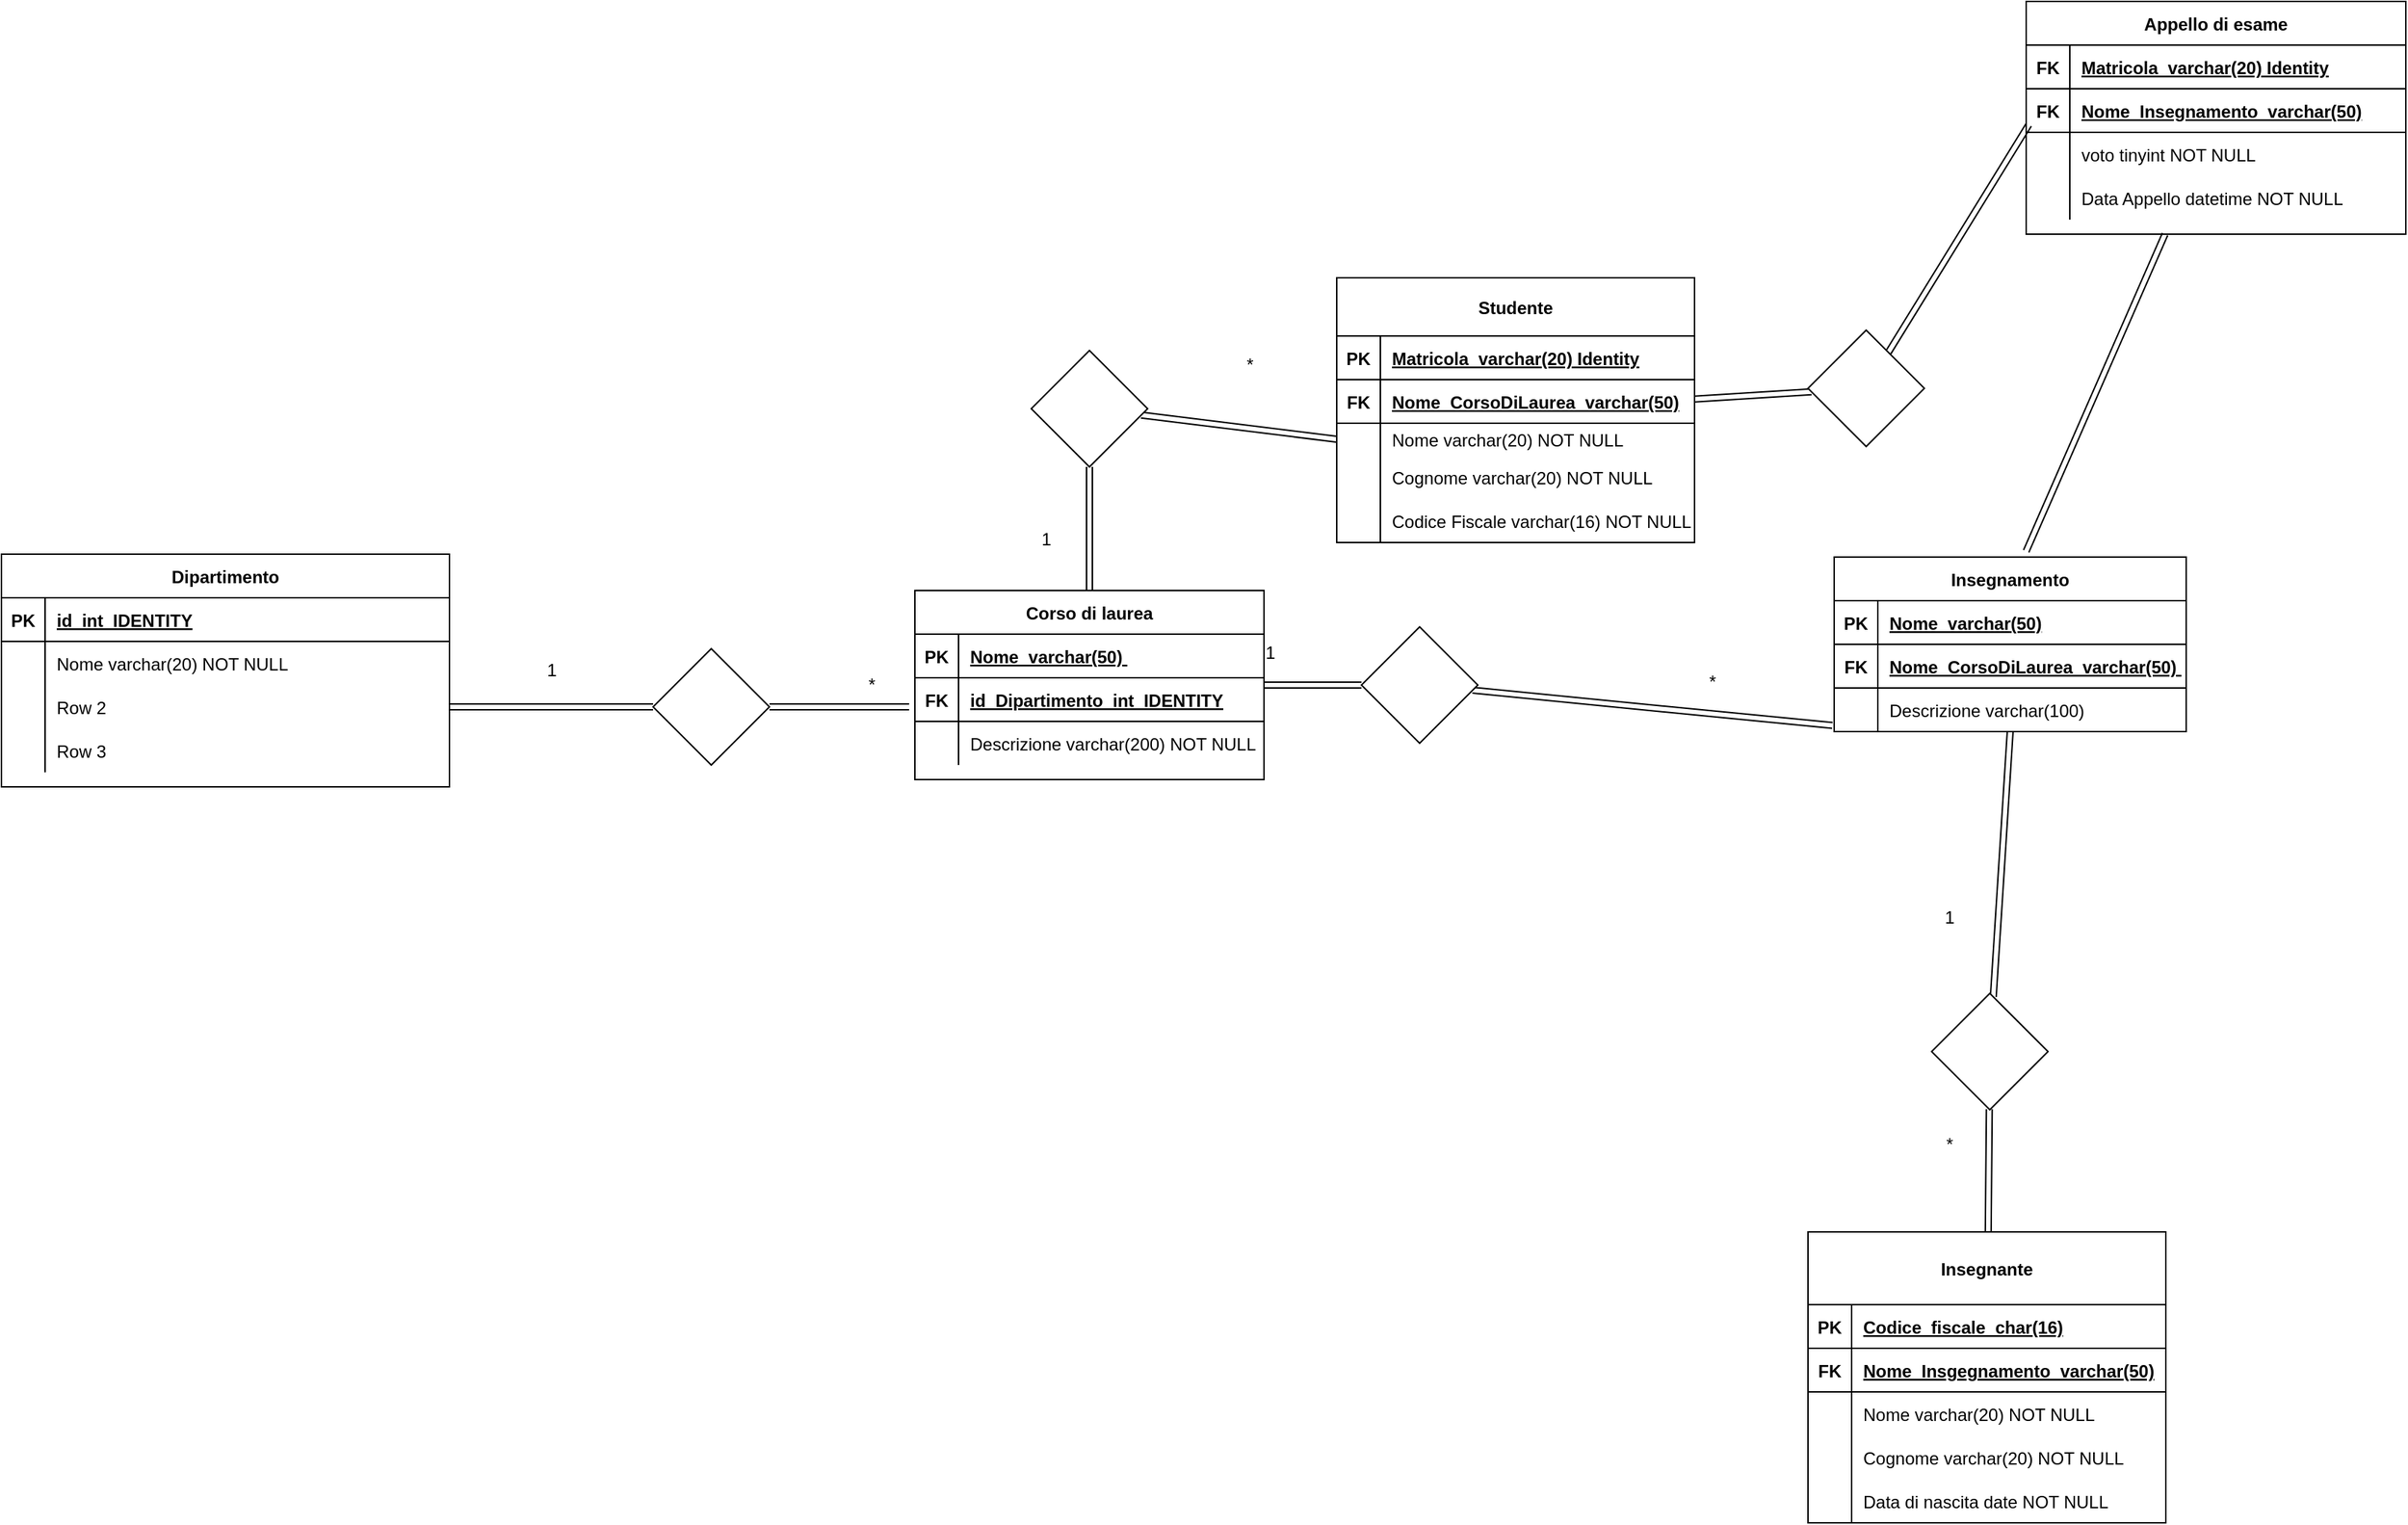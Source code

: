 <mxfile version="17.4.6" type="github"><diagram id="tp0mghOKLMybF7YF2bIW" name="Page-1"><mxGraphModel dx="2211" dy="1888" grid="1" gridSize="12" guides="1" tooltips="1" connect="1" arrows="1" fold="1" page="1" pageScale="1" pageWidth="827" pageHeight="1169" math="0" shadow="0"><root><mxCell id="0"/><mxCell id="1" parent="0"/><mxCell id="RvV6Ns8HJTamH829XiE9-1" value="Dipartimento" style="shape=table;startSize=30;container=1;collapsible=1;childLayout=tableLayout;fixedRows=1;rowLines=0;fontStyle=1;align=center;resizeLast=1;" vertex="1" parent="1"><mxGeometry x="-648" y="230" width="308" height="160" as="geometry"/></mxCell><mxCell id="RvV6Ns8HJTamH829XiE9-2" value="" style="shape=tableRow;horizontal=0;startSize=0;swimlaneHead=0;swimlaneBody=0;fillColor=none;collapsible=0;dropTarget=0;points=[[0,0.5],[1,0.5]];portConstraint=eastwest;top=0;left=0;right=0;bottom=1;" vertex="1" parent="RvV6Ns8HJTamH829XiE9-1"><mxGeometry y="30" width="308" height="30" as="geometry"/></mxCell><mxCell id="RvV6Ns8HJTamH829XiE9-3" value="PK" style="shape=partialRectangle;connectable=0;fillColor=none;top=0;left=0;bottom=0;right=0;fontStyle=1;overflow=hidden;" vertex="1" parent="RvV6Ns8HJTamH829XiE9-2"><mxGeometry width="30" height="30" as="geometry"><mxRectangle width="30" height="30" as="alternateBounds"/></mxGeometry></mxCell><mxCell id="RvV6Ns8HJTamH829XiE9-4" value="id_int_IDENTITY" style="shape=partialRectangle;connectable=0;fillColor=none;top=0;left=0;bottom=0;right=0;align=left;spacingLeft=6;fontStyle=5;overflow=hidden;" vertex="1" parent="RvV6Ns8HJTamH829XiE9-2"><mxGeometry x="30" width="278" height="30" as="geometry"><mxRectangle width="278" height="30" as="alternateBounds"/></mxGeometry></mxCell><mxCell id="RvV6Ns8HJTamH829XiE9-5" value="" style="shape=tableRow;horizontal=0;startSize=0;swimlaneHead=0;swimlaneBody=0;fillColor=none;collapsible=0;dropTarget=0;points=[[0,0.5],[1,0.5]];portConstraint=eastwest;top=0;left=0;right=0;bottom=0;" vertex="1" parent="RvV6Ns8HJTamH829XiE9-1"><mxGeometry y="60" width="308" height="30" as="geometry"/></mxCell><mxCell id="RvV6Ns8HJTamH829XiE9-6" value="" style="shape=partialRectangle;connectable=0;fillColor=none;top=0;left=0;bottom=0;right=0;editable=1;overflow=hidden;" vertex="1" parent="RvV6Ns8HJTamH829XiE9-5"><mxGeometry width="30" height="30" as="geometry"><mxRectangle width="30" height="30" as="alternateBounds"/></mxGeometry></mxCell><mxCell id="RvV6Ns8HJTamH829XiE9-7" value="Nome varchar(20) NOT NULL" style="shape=partialRectangle;connectable=0;fillColor=none;top=0;left=0;bottom=0;right=0;align=left;spacingLeft=6;overflow=hidden;" vertex="1" parent="RvV6Ns8HJTamH829XiE9-5"><mxGeometry x="30" width="278" height="30" as="geometry"><mxRectangle width="278" height="30" as="alternateBounds"/></mxGeometry></mxCell><mxCell id="RvV6Ns8HJTamH829XiE9-8" value="" style="shape=tableRow;horizontal=0;startSize=0;swimlaneHead=0;swimlaneBody=0;fillColor=none;collapsible=0;dropTarget=0;points=[[0,0.5],[1,0.5]];portConstraint=eastwest;top=0;left=0;right=0;bottom=0;" vertex="1" parent="RvV6Ns8HJTamH829XiE9-1"><mxGeometry y="90" width="308" height="30" as="geometry"/></mxCell><mxCell id="RvV6Ns8HJTamH829XiE9-9" value="" style="shape=partialRectangle;connectable=0;fillColor=none;top=0;left=0;bottom=0;right=0;editable=1;overflow=hidden;" vertex="1" parent="RvV6Ns8HJTamH829XiE9-8"><mxGeometry width="30" height="30" as="geometry"><mxRectangle width="30" height="30" as="alternateBounds"/></mxGeometry></mxCell><mxCell id="RvV6Ns8HJTamH829XiE9-10" value="Row 2" style="shape=partialRectangle;connectable=0;fillColor=none;top=0;left=0;bottom=0;right=0;align=left;spacingLeft=6;overflow=hidden;" vertex="1" parent="RvV6Ns8HJTamH829XiE9-8"><mxGeometry x="30" width="278" height="30" as="geometry"><mxRectangle width="278" height="30" as="alternateBounds"/></mxGeometry></mxCell><mxCell id="RvV6Ns8HJTamH829XiE9-11" value="" style="shape=tableRow;horizontal=0;startSize=0;swimlaneHead=0;swimlaneBody=0;fillColor=none;collapsible=0;dropTarget=0;points=[[0,0.5],[1,0.5]];portConstraint=eastwest;top=0;left=0;right=0;bottom=0;" vertex="1" parent="RvV6Ns8HJTamH829XiE9-1"><mxGeometry y="120" width="308" height="30" as="geometry"/></mxCell><mxCell id="RvV6Ns8HJTamH829XiE9-12" value="" style="shape=partialRectangle;connectable=0;fillColor=none;top=0;left=0;bottom=0;right=0;editable=1;overflow=hidden;" vertex="1" parent="RvV6Ns8HJTamH829XiE9-11"><mxGeometry width="30" height="30" as="geometry"><mxRectangle width="30" height="30" as="alternateBounds"/></mxGeometry></mxCell><mxCell id="RvV6Ns8HJTamH829XiE9-13" value="Row 3" style="shape=partialRectangle;connectable=0;fillColor=none;top=0;left=0;bottom=0;right=0;align=left;spacingLeft=6;overflow=hidden;" vertex="1" parent="RvV6Ns8HJTamH829XiE9-11"><mxGeometry x="30" width="278" height="30" as="geometry"><mxRectangle width="278" height="30" as="alternateBounds"/></mxGeometry></mxCell><mxCell id="RvV6Ns8HJTamH829XiE9-88" value="" style="edgeStyle=none;shape=link;rounded=0;orthogonalLoop=1;jettySize=auto;html=1;" edge="1" parent="1" source="RvV6Ns8HJTamH829XiE9-14" target="RvV6Ns8HJTamH829XiE9-87"><mxGeometry relative="1" as="geometry"/></mxCell><mxCell id="RvV6Ns8HJTamH829XiE9-112" value="" style="edgeStyle=none;shape=link;rounded=0;orthogonalLoop=1;jettySize=auto;html=1;" edge="1" parent="1" source="RvV6Ns8HJTamH829XiE9-14" target="RvV6Ns8HJTamH829XiE9-111"><mxGeometry relative="1" as="geometry"/></mxCell><mxCell id="RvV6Ns8HJTamH829XiE9-14" value="Corso di laurea" style="shape=table;startSize=30;container=1;collapsible=1;childLayout=tableLayout;fixedRows=1;rowLines=0;fontStyle=1;align=center;resizeLast=1;" vertex="1" parent="1"><mxGeometry x="-20" y="255" width="240" height="130" as="geometry"/></mxCell><mxCell id="RvV6Ns8HJTamH829XiE9-15" value="" style="shape=tableRow;horizontal=0;startSize=0;swimlaneHead=0;swimlaneBody=0;fillColor=none;collapsible=0;dropTarget=0;points=[[0,0.5],[1,0.5]];portConstraint=eastwest;top=0;left=0;right=0;bottom=1;" vertex="1" parent="RvV6Ns8HJTamH829XiE9-14"><mxGeometry y="30" width="240" height="30" as="geometry"/></mxCell><mxCell id="RvV6Ns8HJTamH829XiE9-16" value="PK" style="shape=partialRectangle;connectable=0;fillColor=none;top=0;left=0;bottom=0;right=0;fontStyle=1;overflow=hidden;" vertex="1" parent="RvV6Ns8HJTamH829XiE9-15"><mxGeometry width="30" height="30" as="geometry"><mxRectangle width="30" height="30" as="alternateBounds"/></mxGeometry></mxCell><mxCell id="RvV6Ns8HJTamH829XiE9-17" value="Nome_varchar(50) " style="shape=partialRectangle;connectable=0;fillColor=none;top=0;left=0;bottom=0;right=0;align=left;spacingLeft=6;fontStyle=5;overflow=hidden;" vertex="1" parent="RvV6Ns8HJTamH829XiE9-15"><mxGeometry x="30" width="210" height="30" as="geometry"><mxRectangle width="210" height="30" as="alternateBounds"/></mxGeometry></mxCell><mxCell id="RvV6Ns8HJTamH829XiE9-135" style="shape=tableRow;horizontal=0;startSize=0;swimlaneHead=0;swimlaneBody=0;fillColor=none;collapsible=0;dropTarget=0;points=[[0,0.5],[1,0.5]];portConstraint=eastwest;top=0;left=0;right=0;bottom=1;" vertex="1" parent="RvV6Ns8HJTamH829XiE9-14"><mxGeometry y="60" width="240" height="30" as="geometry"/></mxCell><mxCell id="RvV6Ns8HJTamH829XiE9-136" value="FK" style="shape=partialRectangle;connectable=0;fillColor=none;top=0;left=0;bottom=0;right=0;fontStyle=1;overflow=hidden;" vertex="1" parent="RvV6Ns8HJTamH829XiE9-135"><mxGeometry width="30" height="30" as="geometry"><mxRectangle width="30" height="30" as="alternateBounds"/></mxGeometry></mxCell><mxCell id="RvV6Ns8HJTamH829XiE9-137" value="id_Dipartimento_int_IDENTITY" style="shape=partialRectangle;connectable=0;fillColor=none;top=0;left=0;bottom=0;right=0;align=left;spacingLeft=6;fontStyle=5;overflow=hidden;" vertex="1" parent="RvV6Ns8HJTamH829XiE9-135"><mxGeometry x="30" width="210" height="30" as="geometry"><mxRectangle width="210" height="30" as="alternateBounds"/></mxGeometry></mxCell><mxCell id="RvV6Ns8HJTamH829XiE9-18" value="" style="shape=tableRow;horizontal=0;startSize=0;swimlaneHead=0;swimlaneBody=0;fillColor=none;collapsible=0;dropTarget=0;points=[[0,0.5],[1,0.5]];portConstraint=eastwest;top=0;left=0;right=0;bottom=0;" vertex="1" parent="RvV6Ns8HJTamH829XiE9-14"><mxGeometry y="90" width="240" height="30" as="geometry"/></mxCell><mxCell id="RvV6Ns8HJTamH829XiE9-19" value="" style="shape=partialRectangle;connectable=0;fillColor=none;top=0;left=0;bottom=0;right=0;editable=1;overflow=hidden;" vertex="1" parent="RvV6Ns8HJTamH829XiE9-18"><mxGeometry width="30" height="30" as="geometry"><mxRectangle width="30" height="30" as="alternateBounds"/></mxGeometry></mxCell><mxCell id="RvV6Ns8HJTamH829XiE9-20" value="Descrizione varchar(200) NOT NULL" style="shape=partialRectangle;connectable=0;fillColor=none;top=0;left=0;bottom=0;right=0;align=left;spacingLeft=6;overflow=hidden;" vertex="1" parent="RvV6Ns8HJTamH829XiE9-18"><mxGeometry x="30" width="210" height="30" as="geometry"><mxRectangle width="210" height="30" as="alternateBounds"/></mxGeometry></mxCell><mxCell id="RvV6Ns8HJTamH829XiE9-110" style="edgeStyle=none;shape=link;rounded=0;orthogonalLoop=1;jettySize=auto;html=1;entryX=1;entryY=0.5;entryDx=0;entryDy=0;" edge="1" parent="RvV6Ns8HJTamH829XiE9-14" source="RvV6Ns8HJTamH829XiE9-21" target="RvV6Ns8HJTamH829XiE9-21"><mxGeometry relative="1" as="geometry"/></mxCell><mxCell id="RvV6Ns8HJTamH829XiE9-142" value="" style="edgeStyle=none;shape=link;rounded=0;orthogonalLoop=1;jettySize=auto;html=1;" edge="1" parent="1" source="RvV6Ns8HJTamH829XiE9-27" target="RvV6Ns8HJTamH829XiE9-141"><mxGeometry relative="1" as="geometry"/></mxCell><mxCell id="RvV6Ns8HJTamH829XiE9-27" value="Studente" style="shape=table;startSize=40;container=1;collapsible=1;childLayout=tableLayout;fixedRows=1;rowLines=0;fontStyle=1;align=center;resizeLast=1;" vertex="1" parent="1"><mxGeometry x="270" y="40" width="246" height="182" as="geometry"/></mxCell><mxCell id="RvV6Ns8HJTamH829XiE9-28" value="" style="shape=tableRow;horizontal=0;startSize=0;swimlaneHead=0;swimlaneBody=0;fillColor=none;collapsible=0;dropTarget=0;points=[[0,0.5],[1,0.5]];portConstraint=eastwest;top=0;left=0;right=0;bottom=1;" vertex="1" parent="RvV6Ns8HJTamH829XiE9-27"><mxGeometry y="40" width="246" height="30" as="geometry"/></mxCell><mxCell id="RvV6Ns8HJTamH829XiE9-29" value="PK" style="shape=partialRectangle;connectable=0;fillColor=none;top=0;left=0;bottom=0;right=0;fontStyle=1;overflow=hidden;" vertex="1" parent="RvV6Ns8HJTamH829XiE9-28"><mxGeometry width="30" height="30" as="geometry"><mxRectangle width="30" height="30" as="alternateBounds"/></mxGeometry></mxCell><mxCell id="RvV6Ns8HJTamH829XiE9-30" value="Matricola_varchar(20) Identity" style="shape=partialRectangle;connectable=0;fillColor=none;top=0;left=0;bottom=0;right=0;align=left;spacingLeft=6;fontStyle=5;overflow=hidden;" vertex="1" parent="RvV6Ns8HJTamH829XiE9-28"><mxGeometry x="30" width="216" height="30" as="geometry"><mxRectangle width="216" height="30" as="alternateBounds"/></mxGeometry></mxCell><mxCell id="RvV6Ns8HJTamH829XiE9-169" style="shape=tableRow;horizontal=0;startSize=0;swimlaneHead=0;swimlaneBody=0;fillColor=none;collapsible=0;dropTarget=0;points=[[0,0.5],[1,0.5]];portConstraint=eastwest;top=0;left=0;right=0;bottom=1;" vertex="1" parent="RvV6Ns8HJTamH829XiE9-27"><mxGeometry y="70" width="246" height="30" as="geometry"/></mxCell><mxCell id="RvV6Ns8HJTamH829XiE9-170" value="FK" style="shape=partialRectangle;connectable=0;fillColor=none;top=0;left=0;bottom=0;right=0;fontStyle=1;overflow=hidden;" vertex="1" parent="RvV6Ns8HJTamH829XiE9-169"><mxGeometry width="30" height="30" as="geometry"><mxRectangle width="30" height="30" as="alternateBounds"/></mxGeometry></mxCell><mxCell id="RvV6Ns8HJTamH829XiE9-171" value="Nome_CorsoDiLaurea_varchar(50)" style="shape=partialRectangle;connectable=0;fillColor=none;top=0;left=0;bottom=0;right=0;align=left;spacingLeft=6;fontStyle=5;overflow=hidden;" vertex="1" parent="RvV6Ns8HJTamH829XiE9-169"><mxGeometry x="30" width="216" height="30" as="geometry"><mxRectangle width="216" height="30" as="alternateBounds"/></mxGeometry></mxCell><mxCell id="RvV6Ns8HJTamH829XiE9-31" value="" style="shape=tableRow;horizontal=0;startSize=0;swimlaneHead=0;swimlaneBody=0;fillColor=none;collapsible=0;dropTarget=0;points=[[0,0.5],[1,0.5]];portConstraint=eastwest;top=0;left=0;right=0;bottom=0;" vertex="1" parent="RvV6Ns8HJTamH829XiE9-27"><mxGeometry y="100" width="246" height="22" as="geometry"/></mxCell><mxCell id="RvV6Ns8HJTamH829XiE9-32" value="" style="shape=partialRectangle;connectable=0;fillColor=none;top=0;left=0;bottom=0;right=0;editable=1;overflow=hidden;" vertex="1" parent="RvV6Ns8HJTamH829XiE9-31"><mxGeometry width="30" height="22" as="geometry"><mxRectangle width="30" height="22" as="alternateBounds"/></mxGeometry></mxCell><mxCell id="RvV6Ns8HJTamH829XiE9-33" value="Nome varchar(20) NOT NULL" style="shape=partialRectangle;connectable=0;fillColor=none;top=0;left=0;bottom=0;right=0;align=left;spacingLeft=6;overflow=hidden;" vertex="1" parent="RvV6Ns8HJTamH829XiE9-31"><mxGeometry x="30" width="216" height="22" as="geometry"><mxRectangle width="216" height="22" as="alternateBounds"/></mxGeometry></mxCell><mxCell id="RvV6Ns8HJTamH829XiE9-34" value="" style="shape=tableRow;horizontal=0;startSize=0;swimlaneHead=0;swimlaneBody=0;fillColor=none;collapsible=0;dropTarget=0;points=[[0,0.5],[1,0.5]];portConstraint=eastwest;top=0;left=0;right=0;bottom=0;" vertex="1" parent="RvV6Ns8HJTamH829XiE9-27"><mxGeometry y="122" width="246" height="30" as="geometry"/></mxCell><mxCell id="RvV6Ns8HJTamH829XiE9-35" value="" style="shape=partialRectangle;connectable=0;fillColor=none;top=0;left=0;bottom=0;right=0;editable=1;overflow=hidden;" vertex="1" parent="RvV6Ns8HJTamH829XiE9-34"><mxGeometry width="30" height="30" as="geometry"><mxRectangle width="30" height="30" as="alternateBounds"/></mxGeometry></mxCell><mxCell id="RvV6Ns8HJTamH829XiE9-36" value="Cognome varchar(20) NOT NULL" style="shape=partialRectangle;connectable=0;fillColor=none;top=0;left=0;bottom=0;right=0;align=left;spacingLeft=6;overflow=hidden;" vertex="1" parent="RvV6Ns8HJTamH829XiE9-34"><mxGeometry x="30" width="216" height="30" as="geometry"><mxRectangle width="216" height="30" as="alternateBounds"/></mxGeometry></mxCell><mxCell id="RvV6Ns8HJTamH829XiE9-37" value="" style="shape=tableRow;horizontal=0;startSize=0;swimlaneHead=0;swimlaneBody=0;fillColor=none;collapsible=0;dropTarget=0;points=[[0,0.5],[1,0.5]];portConstraint=eastwest;top=0;left=0;right=0;bottom=0;" vertex="1" parent="RvV6Ns8HJTamH829XiE9-27"><mxGeometry y="152" width="246" height="30" as="geometry"/></mxCell><mxCell id="RvV6Ns8HJTamH829XiE9-38" value="" style="shape=partialRectangle;connectable=0;fillColor=none;top=0;left=0;bottom=0;right=0;editable=1;overflow=hidden;" vertex="1" parent="RvV6Ns8HJTamH829XiE9-37"><mxGeometry width="30" height="30" as="geometry"><mxRectangle width="30" height="30" as="alternateBounds"/></mxGeometry></mxCell><mxCell id="RvV6Ns8HJTamH829XiE9-39" value="Codice Fiscale varchar(16) NOT NULL" style="shape=partialRectangle;connectable=0;fillColor=none;top=0;left=0;bottom=0;right=0;align=left;spacingLeft=6;overflow=hidden;" vertex="1" parent="RvV6Ns8HJTamH829XiE9-37"><mxGeometry x="30" width="216" height="30" as="geometry"><mxRectangle width="216" height="30" as="alternateBounds"/></mxGeometry></mxCell><mxCell id="RvV6Ns8HJTamH829XiE9-40" value="Insegnante" style="shape=table;startSize=50;container=1;collapsible=1;childLayout=tableLayout;fixedRows=1;rowLines=0;fontStyle=1;align=center;resizeLast=1;" vertex="1" parent="1"><mxGeometry x="594" y="696" width="246" height="200" as="geometry"/></mxCell><mxCell id="RvV6Ns8HJTamH829XiE9-41" value="" style="shape=tableRow;horizontal=0;startSize=0;swimlaneHead=0;swimlaneBody=0;fillColor=none;collapsible=0;dropTarget=0;points=[[0,0.5],[1,0.5]];portConstraint=eastwest;top=0;left=0;right=0;bottom=1;" vertex="1" parent="RvV6Ns8HJTamH829XiE9-40"><mxGeometry y="50" width="246" height="30" as="geometry"/></mxCell><mxCell id="RvV6Ns8HJTamH829XiE9-42" value="PK" style="shape=partialRectangle;connectable=0;fillColor=none;top=0;left=0;bottom=0;right=0;fontStyle=1;overflow=hidden;" vertex="1" parent="RvV6Ns8HJTamH829XiE9-41"><mxGeometry width="30" height="30" as="geometry"><mxRectangle width="30" height="30" as="alternateBounds"/></mxGeometry></mxCell><mxCell id="RvV6Ns8HJTamH829XiE9-43" value="Codice_fiscale_char(16)" style="shape=partialRectangle;connectable=0;fillColor=none;top=0;left=0;bottom=0;right=0;align=left;spacingLeft=6;fontStyle=5;overflow=hidden;" vertex="1" parent="RvV6Ns8HJTamH829XiE9-41"><mxGeometry x="30" width="216" height="30" as="geometry"><mxRectangle width="216" height="30" as="alternateBounds"/></mxGeometry></mxCell><mxCell id="RvV6Ns8HJTamH829XiE9-166" style="shape=tableRow;horizontal=0;startSize=0;swimlaneHead=0;swimlaneBody=0;fillColor=none;collapsible=0;dropTarget=0;points=[[0,0.5],[1,0.5]];portConstraint=eastwest;top=0;left=0;right=0;bottom=1;" vertex="1" parent="RvV6Ns8HJTamH829XiE9-40"><mxGeometry y="80" width="246" height="30" as="geometry"/></mxCell><mxCell id="RvV6Ns8HJTamH829XiE9-167" value="FK" style="shape=partialRectangle;connectable=0;fillColor=none;top=0;left=0;bottom=0;right=0;fontStyle=1;overflow=hidden;" vertex="1" parent="RvV6Ns8HJTamH829XiE9-166"><mxGeometry width="30" height="30" as="geometry"><mxRectangle width="30" height="30" as="alternateBounds"/></mxGeometry></mxCell><mxCell id="RvV6Ns8HJTamH829XiE9-168" value="Nome_Insgegnamento_varchar(50)" style="shape=partialRectangle;connectable=0;fillColor=none;top=0;left=0;bottom=0;right=0;align=left;spacingLeft=6;fontStyle=5;overflow=hidden;" vertex="1" parent="RvV6Ns8HJTamH829XiE9-166"><mxGeometry x="30" width="216" height="30" as="geometry"><mxRectangle width="216" height="30" as="alternateBounds"/></mxGeometry></mxCell><mxCell id="RvV6Ns8HJTamH829XiE9-44" value="" style="shape=tableRow;horizontal=0;startSize=0;swimlaneHead=0;swimlaneBody=0;fillColor=none;collapsible=0;dropTarget=0;points=[[0,0.5],[1,0.5]];portConstraint=eastwest;top=0;left=0;right=0;bottom=0;" vertex="1" parent="RvV6Ns8HJTamH829XiE9-40"><mxGeometry y="110" width="246" height="30" as="geometry"/></mxCell><mxCell id="RvV6Ns8HJTamH829XiE9-45" value="" style="shape=partialRectangle;connectable=0;fillColor=none;top=0;left=0;bottom=0;right=0;editable=1;overflow=hidden;" vertex="1" parent="RvV6Ns8HJTamH829XiE9-44"><mxGeometry width="30" height="30" as="geometry"><mxRectangle width="30" height="30" as="alternateBounds"/></mxGeometry></mxCell><mxCell id="RvV6Ns8HJTamH829XiE9-46" value="Nome varchar(20) NOT NULL" style="shape=partialRectangle;connectable=0;fillColor=none;top=0;left=0;bottom=0;right=0;align=left;spacingLeft=6;overflow=hidden;" vertex="1" parent="RvV6Ns8HJTamH829XiE9-44"><mxGeometry x="30" width="216" height="30" as="geometry"><mxRectangle width="216" height="30" as="alternateBounds"/></mxGeometry></mxCell><mxCell id="RvV6Ns8HJTamH829XiE9-47" value="" style="shape=tableRow;horizontal=0;startSize=0;swimlaneHead=0;swimlaneBody=0;fillColor=none;collapsible=0;dropTarget=0;points=[[0,0.5],[1,0.5]];portConstraint=eastwest;top=0;left=0;right=0;bottom=0;" vertex="1" parent="RvV6Ns8HJTamH829XiE9-40"><mxGeometry y="140" width="246" height="30" as="geometry"/></mxCell><mxCell id="RvV6Ns8HJTamH829XiE9-48" value="" style="shape=partialRectangle;connectable=0;fillColor=none;top=0;left=0;bottom=0;right=0;editable=1;overflow=hidden;" vertex="1" parent="RvV6Ns8HJTamH829XiE9-47"><mxGeometry width="30" height="30" as="geometry"><mxRectangle width="30" height="30" as="alternateBounds"/></mxGeometry></mxCell><mxCell id="RvV6Ns8HJTamH829XiE9-49" value="Cognome varchar(20) NOT NULL" style="shape=partialRectangle;connectable=0;fillColor=none;top=0;left=0;bottom=0;right=0;align=left;spacingLeft=6;overflow=hidden;" vertex="1" parent="RvV6Ns8HJTamH829XiE9-47"><mxGeometry x="30" width="216" height="30" as="geometry"><mxRectangle width="216" height="30" as="alternateBounds"/></mxGeometry></mxCell><mxCell id="RvV6Ns8HJTamH829XiE9-50" value="" style="shape=tableRow;horizontal=0;startSize=0;swimlaneHead=0;swimlaneBody=0;fillColor=none;collapsible=0;dropTarget=0;points=[[0,0.5],[1,0.5]];portConstraint=eastwest;top=0;left=0;right=0;bottom=0;" vertex="1" parent="RvV6Ns8HJTamH829XiE9-40"><mxGeometry y="170" width="246" height="30" as="geometry"/></mxCell><mxCell id="RvV6Ns8HJTamH829XiE9-51" value="" style="shape=partialRectangle;connectable=0;fillColor=none;top=0;left=0;bottom=0;right=0;editable=1;overflow=hidden;" vertex="1" parent="RvV6Ns8HJTamH829XiE9-50"><mxGeometry width="30" height="30" as="geometry"><mxRectangle width="30" height="30" as="alternateBounds"/></mxGeometry></mxCell><mxCell id="RvV6Ns8HJTamH829XiE9-52" value="Data di nascita date NOT NULL" style="shape=partialRectangle;connectable=0;fillColor=none;top=0;left=0;bottom=0;right=0;align=left;spacingLeft=6;overflow=hidden;" vertex="1" parent="RvV6Ns8HJTamH829XiE9-50"><mxGeometry x="30" width="216" height="30" as="geometry"><mxRectangle width="216" height="30" as="alternateBounds"/></mxGeometry></mxCell><mxCell id="RvV6Ns8HJTamH829XiE9-77" style="edgeStyle=none;shape=link;rounded=0;orthogonalLoop=1;jettySize=auto;html=1;entryX=0;entryY=0.087;entryDx=0;entryDy=0;entryPerimeter=0;" edge="1" parent="1" source="RvV6Ns8HJTamH829XiE9-59" target="RvV6Ns8HJTamH829XiE9-21"><mxGeometry relative="1" as="geometry"/></mxCell><mxCell id="RvV6Ns8HJTamH829XiE9-172" style="edgeStyle=none;shape=link;rounded=0;orthogonalLoop=1;jettySize=auto;html=1;" edge="1" parent="1" source="RvV6Ns8HJTamH829XiE9-59"><mxGeometry relative="1" as="geometry"><mxPoint x="-24" y="335" as="targetPoint"/></mxGeometry></mxCell><mxCell id="RvV6Ns8HJTamH829XiE9-59" value="" style="rhombus;whiteSpace=wrap;html=1;" vertex="1" parent="1"><mxGeometry x="-200" y="295" width="80" height="80" as="geometry"/></mxCell><mxCell id="RvV6Ns8HJTamH829XiE9-76" style="edgeStyle=none;shape=link;rounded=0;orthogonalLoop=1;jettySize=auto;html=1;entryX=0;entryY=0.5;entryDx=0;entryDy=0;" edge="1" parent="1" source="RvV6Ns8HJTamH829XiE9-8" target="RvV6Ns8HJTamH829XiE9-59"><mxGeometry relative="1" as="geometry"/></mxCell><mxCell id="RvV6Ns8HJTamH829XiE9-78" value="1&lt;br&gt;" style="text;html=1;align=center;verticalAlign=middle;resizable=0;points=[];autosize=1;strokeColor=none;fillColor=none;" vertex="1" parent="1"><mxGeometry x="-280" y="300" width="20" height="20" as="geometry"/></mxCell><mxCell id="RvV6Ns8HJTamH829XiE9-79" value="*" style="text;html=1;align=center;verticalAlign=middle;resizable=0;points=[];autosize=1;strokeColor=none;fillColor=none;" vertex="1" parent="1"><mxGeometry x="-60" y="310" width="20" height="20" as="geometry"/></mxCell><mxCell id="RvV6Ns8HJTamH829XiE9-85" style="edgeStyle=none;shape=link;rounded=0;orthogonalLoop=1;jettySize=auto;html=1;" edge="1" parent="1" source="RvV6Ns8HJTamH829XiE9-81" target="RvV6Ns8HJTamH829XiE9-40"><mxGeometry relative="1" as="geometry"/></mxCell><mxCell id="RvV6Ns8HJTamH829XiE9-127" style="edgeStyle=none;shape=link;rounded=0;orthogonalLoop=1;jettySize=auto;html=1;entryX=0.5;entryY=1;entryDx=0;entryDy=0;" edge="1" parent="1" source="RvV6Ns8HJTamH829XiE9-81" target="RvV6Ns8HJTamH829XiE9-94"><mxGeometry relative="1" as="geometry"/></mxCell><mxCell id="RvV6Ns8HJTamH829XiE9-81" value="" style="rhombus;whiteSpace=wrap;html=1;startSize=30;fontStyle=1;" vertex="1" parent="1"><mxGeometry x="679" y="532" width="80" height="80" as="geometry"/></mxCell><mxCell id="RvV6Ns8HJTamH829XiE9-89" style="edgeStyle=none;shape=link;rounded=0;orthogonalLoop=1;jettySize=auto;html=1;entryX=0;entryY=0.5;entryDx=0;entryDy=0;" edge="1" parent="1" source="RvV6Ns8HJTamH829XiE9-87" target="RvV6Ns8HJTamH829XiE9-31"><mxGeometry relative="1" as="geometry"/></mxCell><mxCell id="RvV6Ns8HJTamH829XiE9-87" value="" style="rhombus;whiteSpace=wrap;html=1;startSize=30;fontStyle=1;" vertex="1" parent="1"><mxGeometry x="60" y="90" width="80" height="80" as="geometry"/></mxCell><mxCell id="RvV6Ns8HJTamH829XiE9-90" value="*" style="text;html=1;align=center;verticalAlign=middle;resizable=0;points=[];autosize=1;strokeColor=none;fillColor=none;" vertex="1" parent="1"><mxGeometry x="198" y="88" width="24" height="24" as="geometry"/></mxCell><mxCell id="RvV6Ns8HJTamH829XiE9-91" value="1" style="text;html=1;align=center;verticalAlign=middle;resizable=0;points=[];autosize=1;strokeColor=none;fillColor=none;strokeWidth=1;" vertex="1" parent="1"><mxGeometry x="58" y="208" width="24" height="24" as="geometry"/></mxCell><mxCell id="RvV6Ns8HJTamH829XiE9-92" value="1" style="text;html=1;align=center;verticalAlign=middle;resizable=0;points=[];autosize=1;strokeColor=none;fillColor=none;" vertex="1" parent="1"><mxGeometry x="679" y="468" width="24" height="24" as="geometry"/></mxCell><mxCell id="RvV6Ns8HJTamH829XiE9-93" value="*" style="text;html=1;align=center;verticalAlign=middle;resizable=0;points=[];autosize=1;strokeColor=none;fillColor=none;" vertex="1" parent="1"><mxGeometry x="679" y="624" width="24" height="24" as="geometry"/></mxCell><mxCell id="RvV6Ns8HJTamH829XiE9-94" value="Insegnamento" style="shape=table;startSize=30;container=1;collapsible=1;childLayout=tableLayout;fixedRows=1;rowLines=0;fontStyle=1;align=center;resizeLast=1;strokeWidth=1;" vertex="1" parent="1"><mxGeometry x="612" y="232" width="242" height="120" as="geometry"/></mxCell><mxCell id="RvV6Ns8HJTamH829XiE9-95" value="" style="shape=tableRow;horizontal=0;startSize=0;swimlaneHead=0;swimlaneBody=0;fillColor=none;collapsible=0;dropTarget=0;points=[[0,0.5],[1,0.5]];portConstraint=eastwest;top=0;left=0;right=0;bottom=1;strokeWidth=1;" vertex="1" parent="RvV6Ns8HJTamH829XiE9-94"><mxGeometry y="30" width="242" height="30" as="geometry"/></mxCell><mxCell id="RvV6Ns8HJTamH829XiE9-96" value="PK" style="shape=partialRectangle;connectable=0;fillColor=none;top=0;left=0;bottom=0;right=0;fontStyle=1;overflow=hidden;strokeWidth=1;" vertex="1" parent="RvV6Ns8HJTamH829XiE9-95"><mxGeometry width="30" height="30" as="geometry"><mxRectangle width="30" height="30" as="alternateBounds"/></mxGeometry></mxCell><mxCell id="RvV6Ns8HJTamH829XiE9-97" value="Nome_varchar(50)" style="shape=partialRectangle;connectable=0;fillColor=none;top=0;left=0;bottom=0;right=0;align=left;spacingLeft=6;fontStyle=5;overflow=hidden;strokeWidth=1;" vertex="1" parent="RvV6Ns8HJTamH829XiE9-95"><mxGeometry x="30" width="212" height="30" as="geometry"><mxRectangle width="212" height="30" as="alternateBounds"/></mxGeometry></mxCell><mxCell id="RvV6Ns8HJTamH829XiE9-129" style="shape=tableRow;horizontal=0;startSize=0;swimlaneHead=0;swimlaneBody=0;fillColor=none;collapsible=0;dropTarget=0;points=[[0,0.5],[1,0.5]];portConstraint=eastwest;top=0;left=0;right=0;bottom=1;strokeWidth=1;" vertex="1" parent="RvV6Ns8HJTamH829XiE9-94"><mxGeometry y="60" width="242" height="30" as="geometry"/></mxCell><mxCell id="RvV6Ns8HJTamH829XiE9-130" value="FK" style="shape=partialRectangle;connectable=0;fillColor=none;top=0;left=0;bottom=0;right=0;fontStyle=1;overflow=hidden;strokeWidth=1;" vertex="1" parent="RvV6Ns8HJTamH829XiE9-129"><mxGeometry width="30" height="30" as="geometry"><mxRectangle width="30" height="30" as="alternateBounds"/></mxGeometry></mxCell><mxCell id="RvV6Ns8HJTamH829XiE9-131" value="Nome_CorsoDiLaurea_varchar(50) " style="shape=partialRectangle;connectable=0;fillColor=none;top=0;left=0;bottom=0;right=0;align=left;spacingLeft=6;fontStyle=5;overflow=hidden;strokeWidth=1;" vertex="1" parent="RvV6Ns8HJTamH829XiE9-129"><mxGeometry x="30" width="212" height="30" as="geometry"><mxRectangle width="212" height="30" as="alternateBounds"/></mxGeometry></mxCell><mxCell id="RvV6Ns8HJTamH829XiE9-98" value="" style="shape=tableRow;horizontal=0;startSize=0;swimlaneHead=0;swimlaneBody=0;fillColor=none;collapsible=0;dropTarget=0;points=[[0,0.5],[1,0.5]];portConstraint=eastwest;top=0;left=0;right=0;bottom=0;strokeWidth=1;" vertex="1" parent="RvV6Ns8HJTamH829XiE9-94"><mxGeometry y="90" width="242" height="30" as="geometry"/></mxCell><mxCell id="RvV6Ns8HJTamH829XiE9-99" value="" style="shape=partialRectangle;connectable=0;fillColor=none;top=0;left=0;bottom=0;right=0;editable=1;overflow=hidden;strokeWidth=1;" vertex="1" parent="RvV6Ns8HJTamH829XiE9-98"><mxGeometry width="30" height="30" as="geometry"><mxRectangle width="30" height="30" as="alternateBounds"/></mxGeometry></mxCell><mxCell id="RvV6Ns8HJTamH829XiE9-100" value="Descrizione varchar(100)" style="shape=partialRectangle;connectable=0;fillColor=none;top=0;left=0;bottom=0;right=0;align=left;spacingLeft=6;overflow=hidden;strokeWidth=1;" vertex="1" parent="RvV6Ns8HJTamH829XiE9-98"><mxGeometry x="30" width="212" height="30" as="geometry"><mxRectangle width="212" height="30" as="alternateBounds"/></mxGeometry></mxCell><mxCell id="RvV6Ns8HJTamH829XiE9-113" style="edgeStyle=none;shape=link;rounded=0;orthogonalLoop=1;jettySize=auto;html=1;entryX=-0.005;entryY=0.86;entryDx=0;entryDy=0;entryPerimeter=0;" edge="1" parent="1" source="RvV6Ns8HJTamH829XiE9-111" target="RvV6Ns8HJTamH829XiE9-98"><mxGeometry relative="1" as="geometry"/></mxCell><mxCell id="RvV6Ns8HJTamH829XiE9-111" value="" style="rhombus;whiteSpace=wrap;html=1;startSize=30;fontStyle=1;" vertex="1" parent="1"><mxGeometry x="287" y="280" width="80" height="80" as="geometry"/></mxCell><mxCell id="RvV6Ns8HJTamH829XiE9-115" value="1" style="text;html=1;align=center;verticalAlign=middle;resizable=0;points=[];autosize=1;strokeColor=none;fillColor=none;" vertex="1" parent="1"><mxGeometry x="212" y="286" width="24" height="24" as="geometry"/></mxCell><mxCell id="RvV6Ns8HJTamH829XiE9-128" value="*" style="text;html=1;align=center;verticalAlign=middle;resizable=0;points=[];autosize=1;strokeColor=none;fillColor=none;" vertex="1" parent="1"><mxGeometry x="516" y="306" width="24" height="24" as="geometry"/></mxCell><mxCell id="RvV6Ns8HJTamH829XiE9-164" style="edgeStyle=none;shape=link;rounded=0;orthogonalLoop=1;jettySize=auto;html=1;entryX=0.007;entryY=-0.176;entryDx=0;entryDy=0;entryPerimeter=0;" edge="1" parent="1" source="RvV6Ns8HJTamH829XiE9-141" target="RvV6Ns8HJTamH829XiE9-149"><mxGeometry relative="1" as="geometry"/></mxCell><mxCell id="RvV6Ns8HJTamH829XiE9-141" value="" style="rhombus;whiteSpace=wrap;html=1;startSize=40;fontStyle=1;" vertex="1" parent="1"><mxGeometry x="594" y="76" width="80" height="80" as="geometry"/></mxCell><mxCell id="RvV6Ns8HJTamH829XiE9-165" style="edgeStyle=none;shape=link;rounded=0;orthogonalLoop=1;jettySize=auto;html=1;" edge="1" parent="1" source="RvV6Ns8HJTamH829XiE9-145"><mxGeometry relative="1" as="geometry"><mxPoint x="744" y="228" as="targetPoint"/></mxGeometry></mxCell><mxCell id="RvV6Ns8HJTamH829XiE9-145" value="Appello di esame" style="shape=table;startSize=30;container=1;collapsible=1;childLayout=tableLayout;fixedRows=1;rowLines=0;fontStyle=1;align=center;resizeLast=1;strokeWidth=1;" vertex="1" parent="1"><mxGeometry x="744" y="-150" width="261" height="160" as="geometry"/></mxCell><mxCell id="RvV6Ns8HJTamH829XiE9-146" value="" style="shape=tableRow;horizontal=0;startSize=0;swimlaneHead=0;swimlaneBody=0;fillColor=none;collapsible=0;dropTarget=0;points=[[0,0.5],[1,0.5]];portConstraint=eastwest;top=0;left=0;right=0;bottom=1;strokeWidth=1;" vertex="1" parent="RvV6Ns8HJTamH829XiE9-145"><mxGeometry y="30" width="261" height="30" as="geometry"/></mxCell><mxCell id="RvV6Ns8HJTamH829XiE9-147" value="FK" style="shape=partialRectangle;connectable=0;fillColor=none;top=0;left=0;bottom=0;right=0;fontStyle=1;overflow=hidden;strokeWidth=1;" vertex="1" parent="RvV6Ns8HJTamH829XiE9-146"><mxGeometry width="30" height="30" as="geometry"><mxRectangle width="30" height="30" as="alternateBounds"/></mxGeometry></mxCell><mxCell id="RvV6Ns8HJTamH829XiE9-148" value="Matricola_varchar(20) Identity" style="shape=partialRectangle;connectable=0;fillColor=none;top=0;left=0;bottom=0;right=0;align=left;spacingLeft=6;fontStyle=5;overflow=hidden;strokeWidth=1;" vertex="1" parent="RvV6Ns8HJTamH829XiE9-146"><mxGeometry x="30" width="231" height="30" as="geometry"><mxRectangle width="231" height="30" as="alternateBounds"/></mxGeometry></mxCell><mxCell id="RvV6Ns8HJTamH829XiE9-161" style="shape=tableRow;horizontal=0;startSize=0;swimlaneHead=0;swimlaneBody=0;fillColor=none;collapsible=0;dropTarget=0;points=[[0,0.5],[1,0.5]];portConstraint=eastwest;top=0;left=0;right=0;bottom=1;strokeWidth=1;" vertex="1" parent="RvV6Ns8HJTamH829XiE9-145"><mxGeometry y="60" width="261" height="30" as="geometry"/></mxCell><mxCell id="RvV6Ns8HJTamH829XiE9-162" value="FK" style="shape=partialRectangle;connectable=0;fillColor=none;top=0;left=0;bottom=0;right=0;fontStyle=1;overflow=hidden;strokeWidth=1;" vertex="1" parent="RvV6Ns8HJTamH829XiE9-161"><mxGeometry width="30" height="30" as="geometry"><mxRectangle width="30" height="30" as="alternateBounds"/></mxGeometry></mxCell><mxCell id="RvV6Ns8HJTamH829XiE9-163" value="Nome_Insegnamento_varchar(50)" style="shape=partialRectangle;connectable=0;fillColor=none;top=0;left=0;bottom=0;right=0;align=left;spacingLeft=6;fontStyle=5;overflow=hidden;strokeWidth=1;" vertex="1" parent="RvV6Ns8HJTamH829XiE9-161"><mxGeometry x="30" width="231" height="30" as="geometry"><mxRectangle width="231" height="30" as="alternateBounds"/></mxGeometry></mxCell><mxCell id="RvV6Ns8HJTamH829XiE9-149" value="" style="shape=tableRow;horizontal=0;startSize=0;swimlaneHead=0;swimlaneBody=0;fillColor=none;collapsible=0;dropTarget=0;points=[[0,0.5],[1,0.5]];portConstraint=eastwest;top=0;left=0;right=0;bottom=0;strokeWidth=1;" vertex="1" parent="RvV6Ns8HJTamH829XiE9-145"><mxGeometry y="90" width="261" height="30" as="geometry"/></mxCell><mxCell id="RvV6Ns8HJTamH829XiE9-150" value="" style="shape=partialRectangle;connectable=0;fillColor=none;top=0;left=0;bottom=0;right=0;editable=1;overflow=hidden;strokeWidth=1;" vertex="1" parent="RvV6Ns8HJTamH829XiE9-149"><mxGeometry width="30" height="30" as="geometry"><mxRectangle width="30" height="30" as="alternateBounds"/></mxGeometry></mxCell><mxCell id="RvV6Ns8HJTamH829XiE9-151" value="voto tinyint NOT NULL" style="shape=partialRectangle;connectable=0;fillColor=none;top=0;left=0;bottom=0;right=0;align=left;spacingLeft=6;overflow=hidden;strokeWidth=1;" vertex="1" parent="RvV6Ns8HJTamH829XiE9-149"><mxGeometry x="30" width="231" height="30" as="geometry"><mxRectangle width="231" height="30" as="alternateBounds"/></mxGeometry></mxCell><mxCell id="RvV6Ns8HJTamH829XiE9-152" value="" style="shape=tableRow;horizontal=0;startSize=0;swimlaneHead=0;swimlaneBody=0;fillColor=none;collapsible=0;dropTarget=0;points=[[0,0.5],[1,0.5]];portConstraint=eastwest;top=0;left=0;right=0;bottom=0;strokeWidth=1;" vertex="1" parent="RvV6Ns8HJTamH829XiE9-145"><mxGeometry y="120" width="261" height="30" as="geometry"/></mxCell><mxCell id="RvV6Ns8HJTamH829XiE9-153" value="" style="shape=partialRectangle;connectable=0;fillColor=none;top=0;left=0;bottom=0;right=0;editable=1;overflow=hidden;strokeWidth=1;" vertex="1" parent="RvV6Ns8HJTamH829XiE9-152"><mxGeometry width="30" height="30" as="geometry"><mxRectangle width="30" height="30" as="alternateBounds"/></mxGeometry></mxCell><mxCell id="RvV6Ns8HJTamH829XiE9-154" value="Data Appello datetime NOT NULL" style="shape=partialRectangle;connectable=0;fillColor=none;top=0;left=0;bottom=0;right=0;align=left;spacingLeft=6;overflow=hidden;strokeWidth=1;" vertex="1" parent="RvV6Ns8HJTamH829XiE9-152"><mxGeometry x="30" width="231" height="30" as="geometry"><mxRectangle width="231" height="30" as="alternateBounds"/></mxGeometry></mxCell></root></mxGraphModel></diagram></mxfile>